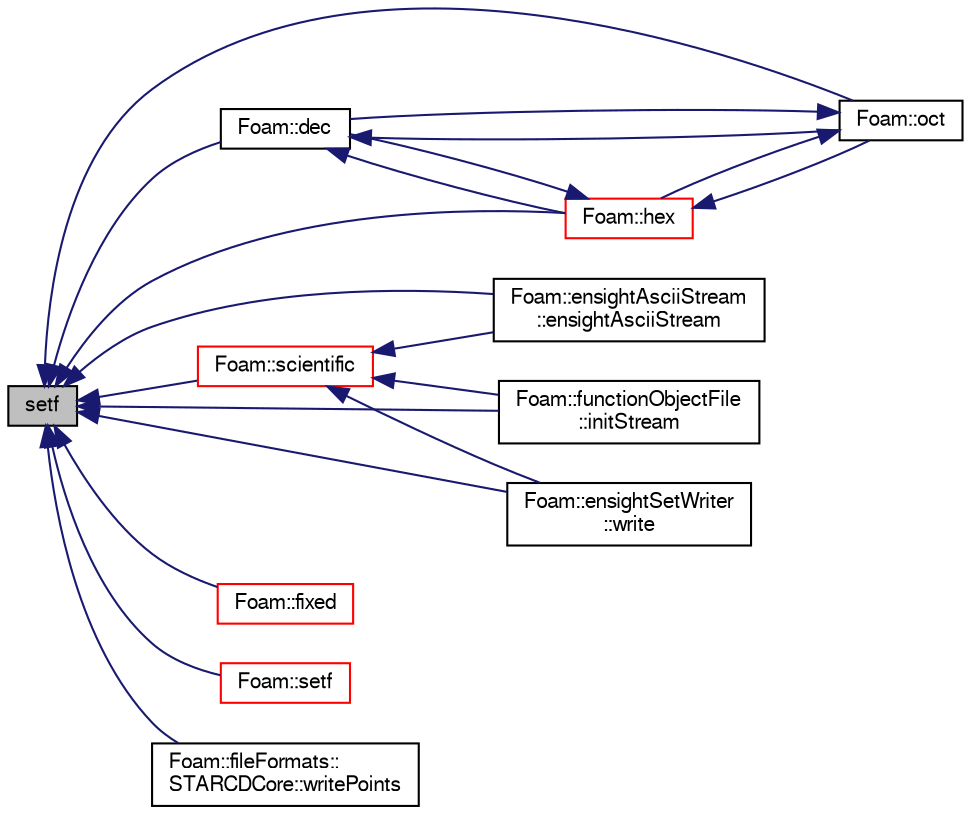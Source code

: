 digraph "setf"
{
  bgcolor="transparent";
  edge [fontname="FreeSans",fontsize="10",labelfontname="FreeSans",labelfontsize="10"];
  node [fontname="FreeSans",fontsize="10",shape=record];
  rankdir="LR";
  Node1 [label="setf",height=0.2,width=0.4,color="black", fillcolor="grey75", style="filled" fontcolor="black"];
  Node1 -> Node2 [dir="back",color="midnightblue",fontsize="10",style="solid",fontname="FreeSans"];
  Node2 [label="Foam::dec",height=0.2,width=0.4,color="black",URL="$a10237.html#a47ca7adb297045b87b8c1f4cc2bcbb0d"];
  Node2 -> Node3 [dir="back",color="midnightblue",fontsize="10",style="solid",fontname="FreeSans"];
  Node3 [label="Foam::hex",height=0.2,width=0.4,color="red",URL="$a10237.html#a4ddae43d14dd72d6b0cd9ab61fe4e04e"];
  Node3 -> Node2 [dir="back",color="midnightblue",fontsize="10",style="solid",fontname="FreeSans"];
  Node3 -> Node4 [dir="back",color="midnightblue",fontsize="10",style="solid",fontname="FreeSans"];
  Node4 [label="Foam::oct",height=0.2,width=0.4,color="black",URL="$a10237.html#aef540d5f46887a996e357801f6faa1d0"];
  Node4 -> Node2 [dir="back",color="midnightblue",fontsize="10",style="solid",fontname="FreeSans"];
  Node4 -> Node3 [dir="back",color="midnightblue",fontsize="10",style="solid",fontname="FreeSans"];
  Node2 -> Node4 [dir="back",color="midnightblue",fontsize="10",style="solid",fontname="FreeSans"];
  Node1 -> Node5 [dir="back",color="midnightblue",fontsize="10",style="solid",fontname="FreeSans"];
  Node5 [label="Foam::ensightAsciiStream\l::ensightAsciiStream",height=0.2,width=0.4,color="black",URL="$a00620.html#a6054ae07085594d55ff34bd164120b33",tooltip="Construct from components. "];
  Node1 -> Node6 [dir="back",color="midnightblue",fontsize="10",style="solid",fontname="FreeSans"];
  Node6 [label="Foam::fixed",height=0.2,width=0.4,color="red",URL="$a10237.html#a45ee72182a882ba3b1b3ff5da976576c"];
  Node1 -> Node3 [dir="back",color="midnightblue",fontsize="10",style="solid",fontname="FreeSans"];
  Node1 -> Node7 [dir="back",color="midnightblue",fontsize="10",style="solid",fontname="FreeSans"];
  Node7 [label="Foam::functionObjectFile\l::initStream",height=0.2,width=0.4,color="black",URL="$a00843.html#a41204852a4fe8fc67a5f2edb77233996",tooltip="Initialise the output stream for writing. "];
  Node1 -> Node4 [dir="back",color="midnightblue",fontsize="10",style="solid",fontname="FreeSans"];
  Node1 -> Node8 [dir="back",color="midnightblue",fontsize="10",style="solid",fontname="FreeSans"];
  Node8 [label="Foam::scientific",height=0.2,width=0.4,color="red",URL="$a10237.html#a78214b33dde7e68fda6f5609b6faa561"];
  Node8 -> Node5 [dir="back",color="midnightblue",fontsize="10",style="solid",fontname="FreeSans"];
  Node8 -> Node7 [dir="back",color="midnightblue",fontsize="10",style="solid",fontname="FreeSans"];
  Node8 -> Node9 [dir="back",color="midnightblue",fontsize="10",style="solid",fontname="FreeSans"];
  Node9 [label="Foam::ensightSetWriter\l::write",height=0.2,width=0.4,color="black",URL="$a00635.html#a630f6b7c40da086ca6bfde703206e847",tooltip="General entry point for writing. "];
  Node1 -> Node10 [dir="back",color="midnightblue",fontsize="10",style="solid",fontname="FreeSans"];
  Node10 [label="Foam::setf",height=0.2,width=0.4,color="red",URL="$a10237.html#a5ec2912ad15d943cb9716390c4e32e0d"];
  Node1 -> Node9 [dir="back",color="midnightblue",fontsize="10",style="solid",fontname="FreeSans"];
  Node1 -> Node11 [dir="back",color="midnightblue",fontsize="10",style="solid",fontname="FreeSans"];
  Node11 [label="Foam::fileFormats::\lSTARCDCore::writePoints",height=0.2,width=0.4,color="black",URL="$a02362.html#a76648eaaa2ceae4c3ea8a27689464bca",tooltip="Write header and points to (.vrt) file. "];
}
